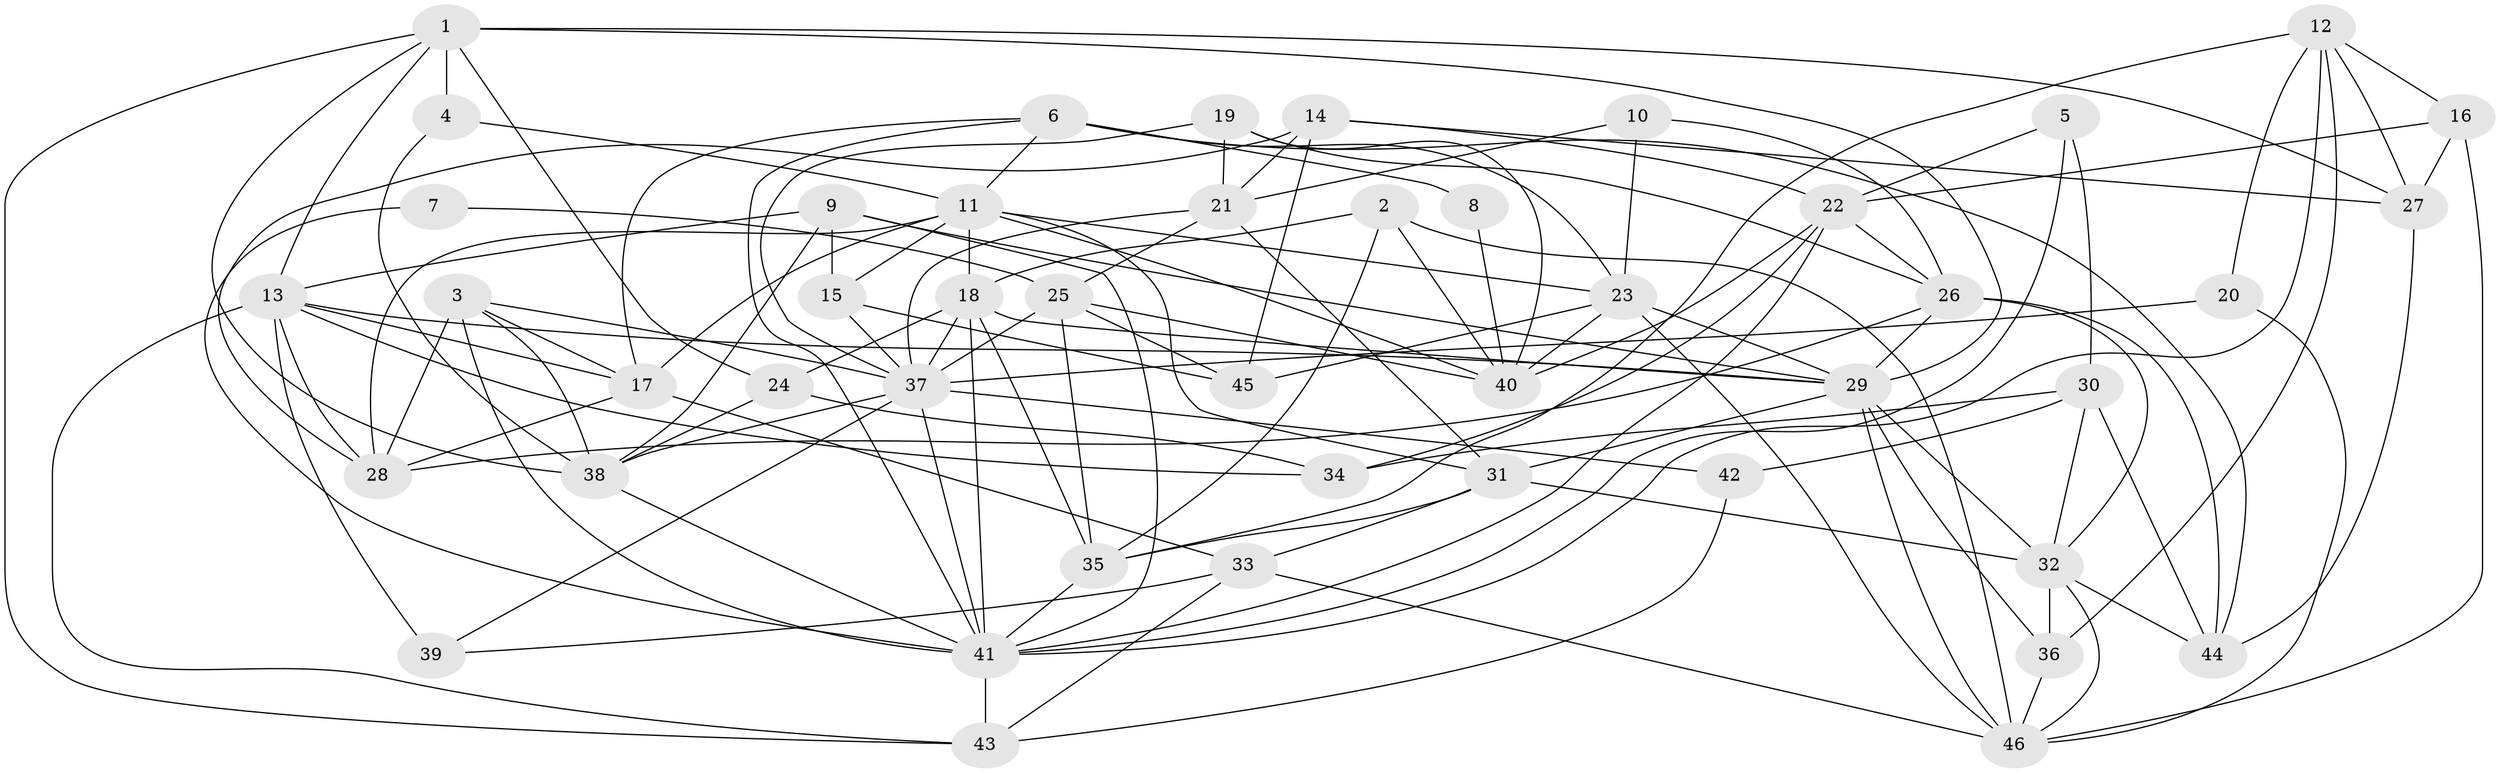 // original degree distribution, {4: 0.2967032967032967, 3: 0.32967032967032966, 5: 0.12087912087912088, 6: 0.08791208791208792, 2: 0.0989010989010989, 7: 0.04395604395604396, 8: 0.01098901098901099, 9: 0.01098901098901099}
// Generated by graph-tools (version 1.1) at 2025/50/03/09/25 03:50:13]
// undirected, 46 vertices, 128 edges
graph export_dot {
graph [start="1"]
  node [color=gray90,style=filled];
  1;
  2;
  3;
  4;
  5;
  6;
  7;
  8;
  9;
  10;
  11;
  12;
  13;
  14;
  15;
  16;
  17;
  18;
  19;
  20;
  21;
  22;
  23;
  24;
  25;
  26;
  27;
  28;
  29;
  30;
  31;
  32;
  33;
  34;
  35;
  36;
  37;
  38;
  39;
  40;
  41;
  42;
  43;
  44;
  45;
  46;
  1 -- 4 [weight=1.0];
  1 -- 13 [weight=1.0];
  1 -- 24 [weight=1.0];
  1 -- 27 [weight=1.0];
  1 -- 29 [weight=1.0];
  1 -- 38 [weight=1.0];
  1 -- 43 [weight=1.0];
  2 -- 18 [weight=1.0];
  2 -- 35 [weight=1.0];
  2 -- 40 [weight=1.0];
  2 -- 46 [weight=1.0];
  3 -- 17 [weight=1.0];
  3 -- 28 [weight=1.0];
  3 -- 37 [weight=1.0];
  3 -- 38 [weight=1.0];
  3 -- 41 [weight=1.0];
  4 -- 11 [weight=1.0];
  4 -- 38 [weight=1.0];
  5 -- 22 [weight=1.0];
  5 -- 30 [weight=1.0];
  5 -- 41 [weight=1.0];
  6 -- 8 [weight=1.0];
  6 -- 11 [weight=1.0];
  6 -- 17 [weight=1.0];
  6 -- 23 [weight=1.0];
  6 -- 41 [weight=1.0];
  6 -- 44 [weight=1.0];
  7 -- 25 [weight=1.0];
  7 -- 41 [weight=1.0];
  8 -- 40 [weight=1.0];
  9 -- 13 [weight=1.0];
  9 -- 15 [weight=1.0];
  9 -- 29 [weight=1.0];
  9 -- 38 [weight=1.0];
  9 -- 41 [weight=1.0];
  10 -- 21 [weight=1.0];
  10 -- 23 [weight=1.0];
  10 -- 26 [weight=1.0];
  11 -- 15 [weight=1.0];
  11 -- 17 [weight=1.0];
  11 -- 18 [weight=1.0];
  11 -- 23 [weight=1.0];
  11 -- 28 [weight=1.0];
  11 -- 31 [weight=1.0];
  11 -- 40 [weight=1.0];
  12 -- 16 [weight=1.0];
  12 -- 20 [weight=1.0];
  12 -- 27 [weight=1.0];
  12 -- 35 [weight=1.0];
  12 -- 36 [weight=1.0];
  12 -- 41 [weight=1.0];
  13 -- 17 [weight=1.0];
  13 -- 28 [weight=1.0];
  13 -- 29 [weight=1.0];
  13 -- 34 [weight=1.0];
  13 -- 39 [weight=1.0];
  13 -- 43 [weight=1.0];
  14 -- 21 [weight=1.0];
  14 -- 22 [weight=1.0];
  14 -- 27 [weight=1.0];
  14 -- 28 [weight=1.0];
  14 -- 45 [weight=1.0];
  15 -- 37 [weight=1.0];
  15 -- 45 [weight=1.0];
  16 -- 22 [weight=1.0];
  16 -- 27 [weight=1.0];
  16 -- 46 [weight=1.0];
  17 -- 28 [weight=1.0];
  17 -- 33 [weight=1.0];
  18 -- 24 [weight=1.0];
  18 -- 29 [weight=1.0];
  18 -- 35 [weight=1.0];
  18 -- 37 [weight=1.0];
  18 -- 41 [weight=1.0];
  19 -- 21 [weight=1.0];
  19 -- 26 [weight=1.0];
  19 -- 37 [weight=1.0];
  19 -- 40 [weight=1.0];
  20 -- 37 [weight=1.0];
  20 -- 46 [weight=1.0];
  21 -- 25 [weight=1.0];
  21 -- 31 [weight=1.0];
  21 -- 37 [weight=1.0];
  22 -- 26 [weight=1.0];
  22 -- 34 [weight=1.0];
  22 -- 40 [weight=1.0];
  22 -- 41 [weight=1.0];
  23 -- 29 [weight=1.0];
  23 -- 40 [weight=1.0];
  23 -- 45 [weight=1.0];
  23 -- 46 [weight=1.0];
  24 -- 34 [weight=1.0];
  24 -- 38 [weight=1.0];
  25 -- 35 [weight=1.0];
  25 -- 37 [weight=1.0];
  25 -- 40 [weight=1.0];
  25 -- 45 [weight=1.0];
  26 -- 28 [weight=1.0];
  26 -- 29 [weight=1.0];
  26 -- 32 [weight=1.0];
  26 -- 44 [weight=1.0];
  27 -- 44 [weight=1.0];
  29 -- 31 [weight=1.0];
  29 -- 32 [weight=1.0];
  29 -- 36 [weight=1.0];
  29 -- 46 [weight=1.0];
  30 -- 32 [weight=1.0];
  30 -- 34 [weight=1.0];
  30 -- 42 [weight=1.0];
  30 -- 44 [weight=1.0];
  31 -- 32 [weight=1.0];
  31 -- 33 [weight=1.0];
  31 -- 35 [weight=1.0];
  32 -- 36 [weight=1.0];
  32 -- 44 [weight=1.0];
  32 -- 46 [weight=1.0];
  33 -- 39 [weight=1.0];
  33 -- 43 [weight=1.0];
  33 -- 46 [weight=1.0];
  35 -- 41 [weight=1.0];
  36 -- 46 [weight=1.0];
  37 -- 38 [weight=1.0];
  37 -- 39 [weight=1.0];
  37 -- 41 [weight=1.0];
  37 -- 42 [weight=1.0];
  38 -- 41 [weight=1.0];
  41 -- 43 [weight=1.0];
  42 -- 43 [weight=1.0];
}

